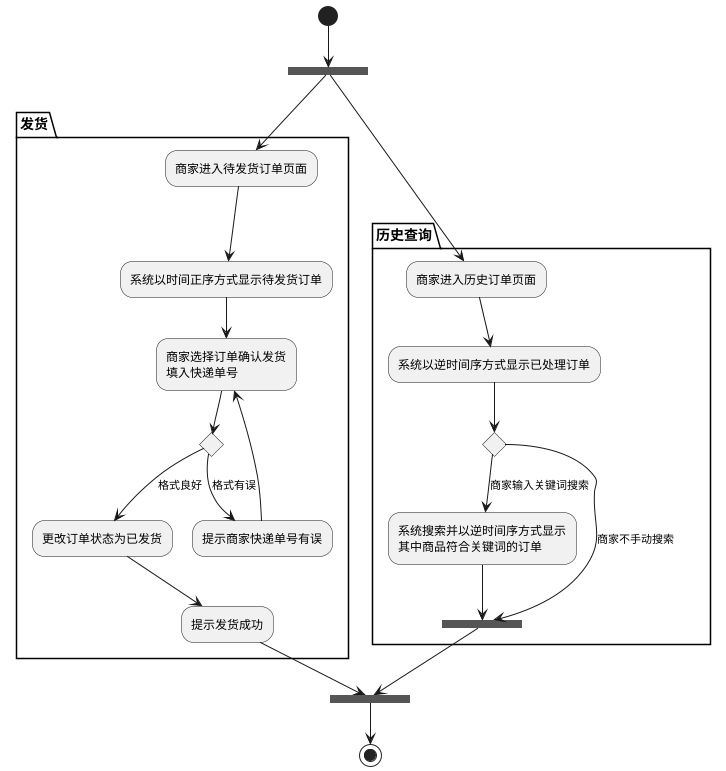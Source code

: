 @startuml

(*) --> ===B1===

partition 发货 {
===B1=== --> "商家进入待发货订单页面"
--> "系统以时间正序方式显示待发货订单"
--> "商家选择订单确认发货\n填入快递单号" as A1
--> if "" then
  -->[格式良好] "更改订单状态为已发货"
  --> "提示发货成功" as A2
else
  -->[格式有误] "提示商家快递单号有误"
  -up-> A1
endif
}

partition 历史查询 {
===B1=== --> "商家进入历史订单页面"
--> "系统以逆时间序方式显示已处理订单"
--> if "" then
  -->[商家输入关键词搜索] "系统搜索并以逆时间序方式显示\n其中商品符合关键词的订单"
  --> ===B3===
else
  -->[商家不手动搜索] ===B3===
}

A2 --> ===B2===
===B3=== --> ===B2===

===B2=== --> (*)

@enduml

